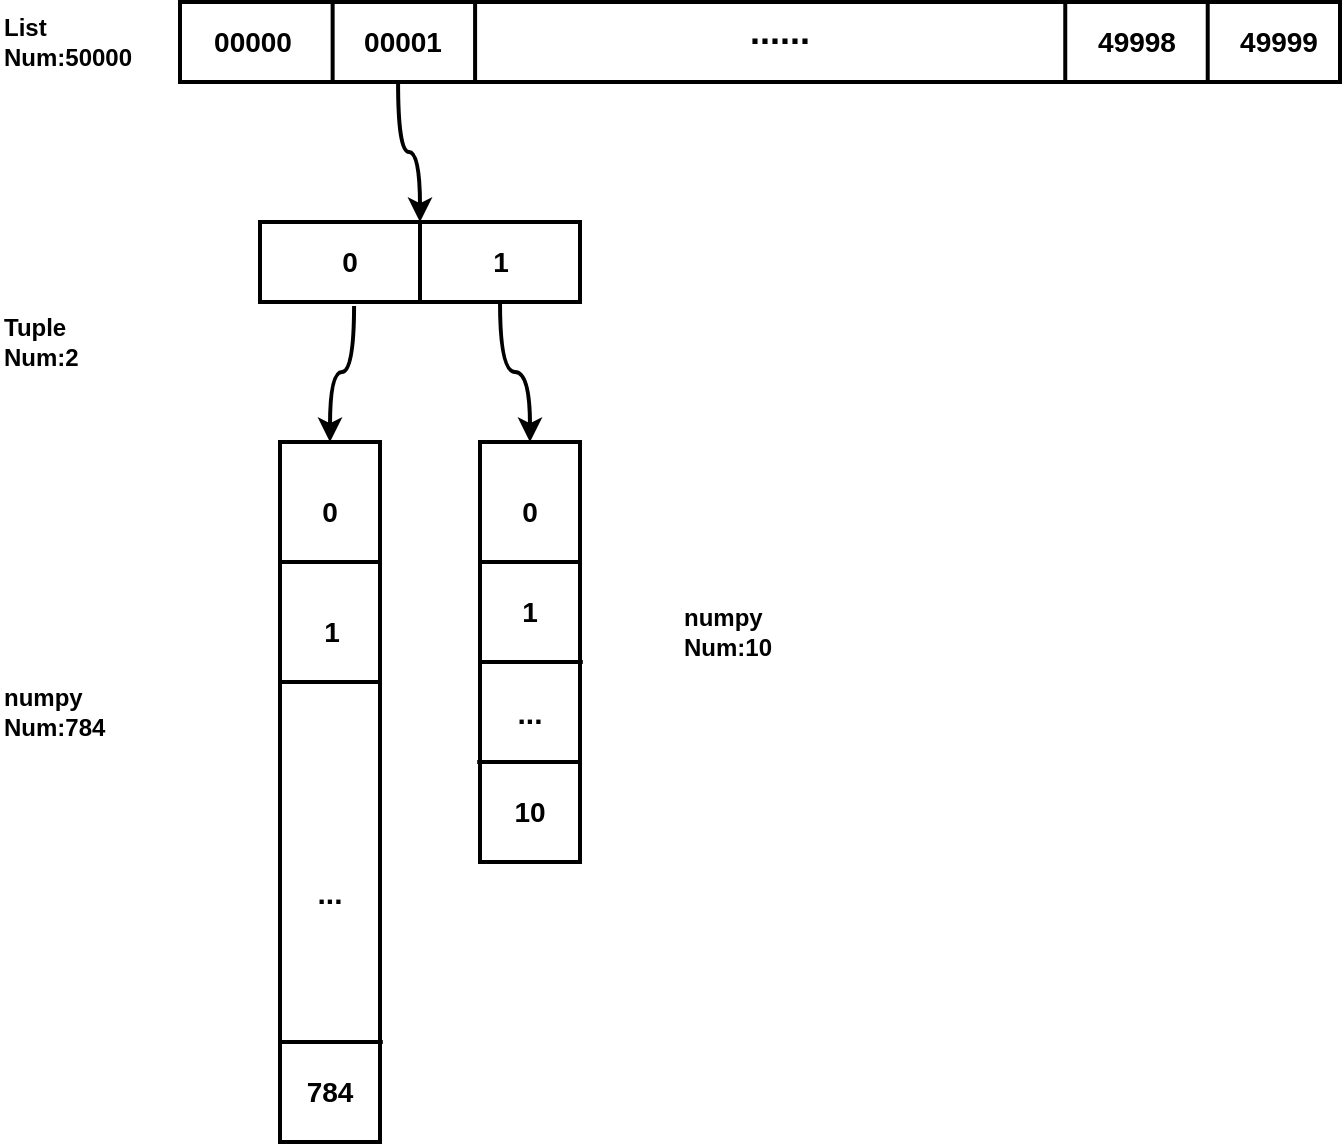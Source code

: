 <mxfile version="27.2.0">
  <diagram name="第 1 页" id="a-qAF57k8_4oPYb_Egr2">
    <mxGraphModel dx="407" dy="772" grid="1" gridSize="10" guides="1" tooltips="1" connect="1" arrows="1" fold="1" page="1" pageScale="1" pageWidth="827" pageHeight="1169" math="1" shadow="0" adaptiveColors="auto">
      <root>
        <mxCell id="0" />
        <mxCell id="1" parent="0" />
        <mxCell id="-_Peau9tZIeJQPuD8JJ9-6" value="" style="group" vertex="1" connectable="0" parent="1">
          <mxGeometry x="1020" y="50" width="580" height="40" as="geometry" />
        </mxCell>
        <mxCell id="-_Peau9tZIeJQPuD8JJ9-1" value="" style="rounded=0;whiteSpace=wrap;html=1;strokeWidth=2;" vertex="1" parent="-_Peau9tZIeJQPuD8JJ9-6">
          <mxGeometry width="580" height="40" as="geometry" />
        </mxCell>
        <mxCell id="-_Peau9tZIeJQPuD8JJ9-2" value="" style="line;strokeWidth=2;direction=south;html=1;" vertex="1" parent="-_Peau9tZIeJQPuD8JJ9-6">
          <mxGeometry x="71.228" width="10.175" height="40" as="geometry" />
        </mxCell>
        <mxCell id="-_Peau9tZIeJQPuD8JJ9-3" value="" style="line;strokeWidth=2;direction=south;html=1;" vertex="1" parent="-_Peau9tZIeJQPuD8JJ9-6">
          <mxGeometry x="142.456" width="10.175" height="40" as="geometry" />
        </mxCell>
        <mxCell id="-_Peau9tZIeJQPuD8JJ9-4" value="" style="line;strokeWidth=2;direction=south;html=1;" vertex="1" parent="-_Peau9tZIeJQPuD8JJ9-6">
          <mxGeometry x="508.772" width="10.175" height="40" as="geometry" />
        </mxCell>
        <mxCell id="-_Peau9tZIeJQPuD8JJ9-5" value="" style="line;strokeWidth=2;direction=south;html=1;" vertex="1" parent="-_Peau9tZIeJQPuD8JJ9-6">
          <mxGeometry x="437.544" width="10.175" height="40" as="geometry" />
        </mxCell>
        <mxCell id="-_Peau9tZIeJQPuD8JJ9-7" value="&lt;font style=&quot;font-size: 14px;&quot;&gt;&lt;b&gt;00000&lt;/b&gt;&lt;/font&gt;" style="text;html=1;align=center;verticalAlign=middle;whiteSpace=wrap;rounded=0;" vertex="1" parent="-_Peau9tZIeJQPuD8JJ9-6">
          <mxGeometry x="6.105" y="5" width="61.053" height="30" as="geometry" />
        </mxCell>
        <mxCell id="-_Peau9tZIeJQPuD8JJ9-15" value="&lt;font style=&quot;font-size: 14px;&quot;&gt;&lt;b&gt;00001&lt;/b&gt;&lt;/font&gt;" style="text;html=1;align=center;verticalAlign=middle;whiteSpace=wrap;rounded=0;" vertex="1" parent="-_Peau9tZIeJQPuD8JJ9-6">
          <mxGeometry x="81.404" y="5" width="61.053" height="30" as="geometry" />
        </mxCell>
        <mxCell id="-_Peau9tZIeJQPuD8JJ9-16" value="&lt;font style=&quot;font-size: 14px;&quot;&gt;&lt;b&gt;49998&lt;/b&gt;&lt;/font&gt;" style="text;html=1;align=center;verticalAlign=middle;whiteSpace=wrap;rounded=0;" vertex="1" parent="-_Peau9tZIeJQPuD8JJ9-6">
          <mxGeometry x="447.719" y="5" width="61.053" height="30" as="geometry" />
        </mxCell>
        <mxCell id="-_Peau9tZIeJQPuD8JJ9-17" value="&lt;font style=&quot;font-size: 14px;&quot;&gt;&lt;b&gt;49999&lt;/b&gt;&lt;/font&gt;" style="text;html=1;align=center;verticalAlign=middle;whiteSpace=wrap;rounded=0;" vertex="1" parent="-_Peau9tZIeJQPuD8JJ9-6">
          <mxGeometry x="518.947" y="5" width="61.053" height="30" as="geometry" />
        </mxCell>
        <mxCell id="-_Peau9tZIeJQPuD8JJ9-18" value="&lt;b style=&quot;font-size: 18px;&quot;&gt;......&lt;/b&gt;" style="text;html=1;align=center;verticalAlign=middle;whiteSpace=wrap;rounded=0;" vertex="1" parent="-_Peau9tZIeJQPuD8JJ9-6">
          <mxGeometry x="270" width="60" height="30" as="geometry" />
        </mxCell>
        <mxCell id="-_Peau9tZIeJQPuD8JJ9-19" value="&lt;b&gt;List&lt;/b&gt;&lt;div&gt;&lt;b&gt;Num:50000&lt;/b&gt;&lt;/div&gt;" style="text;html=1;align=left;verticalAlign=middle;whiteSpace=wrap;rounded=0;strokeWidth=3;" vertex="1" parent="1">
          <mxGeometry x="930" y="55" width="60" height="30" as="geometry" />
        </mxCell>
        <mxCell id="-_Peau9tZIeJQPuD8JJ9-34" value="&lt;b&gt;Tuple&lt;/b&gt;&lt;br&gt;&lt;div&gt;&lt;b&gt;Num:2&lt;/b&gt;&lt;/div&gt;" style="text;html=1;align=left;verticalAlign=middle;whiteSpace=wrap;rounded=0;strokeWidth=3;" vertex="1" parent="1">
          <mxGeometry x="930" y="205" width="60" height="30" as="geometry" />
        </mxCell>
        <mxCell id="-_Peau9tZIeJQPuD8JJ9-35" value="" style="endArrow=none;html=1;rounded=0;entryX=0.188;entryY=0.988;entryDx=0;entryDy=0;entryPerimeter=0;exitX=0;exitY=0.5;exitDx=0;exitDy=0;exitPerimeter=0;edgeStyle=orthogonalEdgeStyle;curved=1;strokeWidth=2;endFill=0;startArrow=classic;startFill=1;" edge="1" parent="1" source="-_Peau9tZIeJQPuD8JJ9-23" target="-_Peau9tZIeJQPuD8JJ9-1">
          <mxGeometry width="50" height="50" relative="1" as="geometry">
            <mxPoint x="1080" y="170" as="sourcePoint" />
            <mxPoint x="1130" y="120" as="targetPoint" />
          </mxGeometry>
        </mxCell>
        <mxCell id="-_Peau9tZIeJQPuD8JJ9-36" value="" style="rounded=0;whiteSpace=wrap;html=1;strokeWidth=2;" vertex="1" parent="1">
          <mxGeometry x="1070" y="270" width="50" height="350" as="geometry" />
        </mxCell>
        <mxCell id="-_Peau9tZIeJQPuD8JJ9-38" value="" style="rounded=0;whiteSpace=wrap;html=1;strokeWidth=2;" vertex="1" parent="1">
          <mxGeometry x="1170" y="270" width="50" height="210" as="geometry" />
        </mxCell>
        <mxCell id="-_Peau9tZIeJQPuD8JJ9-39" value="" style="endArrow=none;html=1;rounded=0;strokeWidth=2;" edge="1" parent="1">
          <mxGeometry width="50" height="50" relative="1" as="geometry">
            <mxPoint x="1120.7" y="330" as="sourcePoint" />
            <mxPoint x="1069.3" y="330" as="targetPoint" />
            <Array as="points">
              <mxPoint x="1090.7" y="330" />
              <mxPoint x="1069.3" y="330" />
            </Array>
          </mxGeometry>
        </mxCell>
        <mxCell id="-_Peau9tZIeJQPuD8JJ9-40" value="" style="endArrow=none;html=1;rounded=0;strokeWidth=2;" edge="1" parent="1">
          <mxGeometry width="50" height="50" relative="1" as="geometry">
            <mxPoint x="1120.7" y="390" as="sourcePoint" />
            <mxPoint x="1069.3" y="390" as="targetPoint" />
            <Array as="points">
              <mxPoint x="1069.3" y="390" />
            </Array>
          </mxGeometry>
        </mxCell>
        <mxCell id="-_Peau9tZIeJQPuD8JJ9-41" value="" style="endArrow=none;html=1;rounded=0;strokeWidth=2;" edge="1" parent="1">
          <mxGeometry width="50" height="50" relative="1" as="geometry">
            <mxPoint x="1121.4" y="570" as="sourcePoint" />
            <mxPoint x="1070" y="570" as="targetPoint" />
            <Array as="points">
              <mxPoint x="1070" y="570" />
            </Array>
          </mxGeometry>
        </mxCell>
        <mxCell id="-_Peau9tZIeJQPuD8JJ9-43" value="" style="endArrow=none;html=1;rounded=0;strokeWidth=2;" edge="1" parent="1">
          <mxGeometry width="50" height="50" relative="1" as="geometry">
            <mxPoint x="1220.7" y="330" as="sourcePoint" />
            <mxPoint x="1169.3" y="330" as="targetPoint" />
            <Array as="points">
              <mxPoint x="1169.3" y="330" />
            </Array>
          </mxGeometry>
        </mxCell>
        <mxCell id="-_Peau9tZIeJQPuD8JJ9-44" value="" style="endArrow=none;html=1;rounded=0;strokeWidth=2;" edge="1" parent="1">
          <mxGeometry width="50" height="50" relative="1" as="geometry">
            <mxPoint x="1221.4" y="380" as="sourcePoint" />
            <mxPoint x="1170" y="380" as="targetPoint" />
            <Array as="points">
              <mxPoint x="1170" y="380" />
            </Array>
          </mxGeometry>
        </mxCell>
        <mxCell id="-_Peau9tZIeJQPuD8JJ9-46" value="" style="endArrow=none;html=1;rounded=0;strokeWidth=2;" edge="1" parent="1">
          <mxGeometry width="50" height="50" relative="1" as="geometry">
            <mxPoint x="1220" y="430" as="sourcePoint" />
            <mxPoint x="1168.6" y="430" as="targetPoint" />
            <Array as="points">
              <mxPoint x="1168.6" y="430" />
            </Array>
          </mxGeometry>
        </mxCell>
        <mxCell id="-_Peau9tZIeJQPuD8JJ9-58" value="&lt;font style=&quot;font-size: 14px;&quot;&gt;&lt;b&gt;784&lt;/b&gt;&lt;/font&gt;" style="text;html=1;align=center;verticalAlign=middle;whiteSpace=wrap;rounded=0;" vertex="1" parent="1">
          <mxGeometry x="1075" y="580" width="40" height="30" as="geometry" />
        </mxCell>
        <mxCell id="-_Peau9tZIeJQPuD8JJ9-59" value="&lt;font style=&quot;font-size: 14px;&quot;&gt;&lt;b&gt;1&lt;/b&gt;&lt;/font&gt;" style="text;html=1;align=center;verticalAlign=middle;whiteSpace=wrap;rounded=0;" vertex="1" parent="1">
          <mxGeometry x="1076" y="350" width="40" height="30" as="geometry" />
        </mxCell>
        <mxCell id="-_Peau9tZIeJQPuD8JJ9-60" value="&lt;font style=&quot;font-size: 14px;&quot;&gt;&lt;b&gt;0&lt;/b&gt;&lt;/font&gt;" style="text;html=1;align=center;verticalAlign=middle;whiteSpace=wrap;rounded=0;" vertex="1" parent="1">
          <mxGeometry x="1075" y="290" width="40" height="30" as="geometry" />
        </mxCell>
        <mxCell id="-_Peau9tZIeJQPuD8JJ9-62" value="&lt;font style=&quot;font-size: 14px;&quot;&gt;&lt;b&gt;0&lt;/b&gt;&lt;/font&gt;" style="text;html=1;align=center;verticalAlign=middle;whiteSpace=wrap;rounded=0;" vertex="1" parent="1">
          <mxGeometry x="1175" y="290" width="40" height="30" as="geometry" />
        </mxCell>
        <mxCell id="-_Peau9tZIeJQPuD8JJ9-63" value="&lt;font style=&quot;font-size: 14px;&quot;&gt;&lt;b&gt;1&lt;/b&gt;&lt;/font&gt;" style="text;html=1;align=center;verticalAlign=middle;whiteSpace=wrap;rounded=0;" vertex="1" parent="1">
          <mxGeometry x="1175" y="340" width="40" height="30" as="geometry" />
        </mxCell>
        <mxCell id="-_Peau9tZIeJQPuD8JJ9-64" value="&lt;font style=&quot;font-size: 14px;&quot;&gt;&lt;b&gt;10&lt;/b&gt;&lt;/font&gt;" style="text;html=1;align=center;verticalAlign=middle;whiteSpace=wrap;rounded=0;" vertex="1" parent="1">
          <mxGeometry x="1175" y="440" width="40" height="30" as="geometry" />
        </mxCell>
        <mxCell id="-_Peau9tZIeJQPuD8JJ9-66" value="" style="endArrow=none;html=1;rounded=0;entryX=0.294;entryY=1.05;entryDx=0;entryDy=0;entryPerimeter=0;exitX=0.5;exitY=0;exitDx=0;exitDy=0;edgeStyle=orthogonalEdgeStyle;curved=1;strokeWidth=2;endFill=0;startArrow=classic;startFill=1;" edge="1" parent="1" source="-_Peau9tZIeJQPuD8JJ9-36" target="-_Peau9tZIeJQPuD8JJ9-22">
          <mxGeometry width="50" height="50" relative="1" as="geometry">
            <mxPoint x="931" y="560" as="sourcePoint" />
            <mxPoint x="920" y="450" as="targetPoint" />
          </mxGeometry>
        </mxCell>
        <mxCell id="-_Peau9tZIeJQPuD8JJ9-70" value="" style="endArrow=none;html=1;rounded=0;entryX=0.75;entryY=1;entryDx=0;entryDy=0;exitX=0.5;exitY=0;exitDx=0;exitDy=0;edgeStyle=orthogonalEdgeStyle;curved=1;strokeWidth=2;endFill=0;startArrow=classic;startFill=1;" edge="1" parent="1" source="-_Peau9tZIeJQPuD8JJ9-38" target="-_Peau9tZIeJQPuD8JJ9-22">
          <mxGeometry width="50" height="50" relative="1" as="geometry">
            <mxPoint x="1241" y="293" as="sourcePoint" />
            <mxPoint x="1301" y="205" as="targetPoint" />
          </mxGeometry>
        </mxCell>
        <mxCell id="-_Peau9tZIeJQPuD8JJ9-71" value="&lt;font style=&quot;font-size: 15px;&quot;&gt;&lt;b&gt;...&lt;/b&gt;&lt;/font&gt;" style="text;html=1;align=center;verticalAlign=middle;whiteSpace=wrap;rounded=0;" vertex="1" parent="1">
          <mxGeometry x="1075" y="480" width="40" height="30" as="geometry" />
        </mxCell>
        <mxCell id="-_Peau9tZIeJQPuD8JJ9-72" value="&lt;font style=&quot;font-size: 15px;&quot;&gt;&lt;b&gt;...&lt;/b&gt;&lt;/font&gt;" style="text;html=1;align=center;verticalAlign=middle;whiteSpace=wrap;rounded=0;" vertex="1" parent="1">
          <mxGeometry x="1175" y="390" width="40" height="30" as="geometry" />
        </mxCell>
        <mxCell id="-_Peau9tZIeJQPuD8JJ9-73" value="&lt;b&gt;numpy&lt;/b&gt;&lt;br&gt;&lt;div&gt;&lt;b&gt;Num:784&lt;/b&gt;&lt;/div&gt;" style="text;html=1;align=left;verticalAlign=middle;whiteSpace=wrap;rounded=0;strokeWidth=3;" vertex="1" parent="1">
          <mxGeometry x="930" y="390" width="60" height="30" as="geometry" />
        </mxCell>
        <mxCell id="-_Peau9tZIeJQPuD8JJ9-74" value="&lt;b&gt;numpy&lt;/b&gt;&lt;br&gt;&lt;div&gt;&lt;b&gt;Num:10&lt;/b&gt;&lt;/div&gt;" style="text;html=1;align=left;verticalAlign=middle;whiteSpace=wrap;rounded=0;strokeWidth=3;" vertex="1" parent="1">
          <mxGeometry x="1270" y="350" width="60" height="30" as="geometry" />
        </mxCell>
        <mxCell id="-_Peau9tZIeJQPuD8JJ9-75" value="" style="group" vertex="1" connectable="0" parent="1">
          <mxGeometry x="1060" y="160" width="160" height="40" as="geometry" />
        </mxCell>
        <mxCell id="-_Peau9tZIeJQPuD8JJ9-22" value="" style="rounded=0;whiteSpace=wrap;html=1;strokeWidth=2;" vertex="1" parent="-_Peau9tZIeJQPuD8JJ9-75">
          <mxGeometry width="160" height="40" as="geometry" />
        </mxCell>
        <mxCell id="-_Peau9tZIeJQPuD8JJ9-23" value="" style="line;strokeWidth=2;direction=south;html=1;" vertex="1" parent="-_Peau9tZIeJQPuD8JJ9-75">
          <mxGeometry x="78.599" width="2.807" height="40" as="geometry" />
        </mxCell>
        <mxCell id="-_Peau9tZIeJQPuD8JJ9-32" value="&lt;font style=&quot;font-size: 14px;&quot;&gt;&lt;b&gt;0&lt;/b&gt;&lt;/font&gt;" style="text;html=1;align=center;verticalAlign=middle;whiteSpace=wrap;rounded=0;" vertex="1" parent="-_Peau9tZIeJQPuD8JJ9-75">
          <mxGeometry x="10" y="5" width="70" height="30" as="geometry" />
        </mxCell>
        <mxCell id="-_Peau9tZIeJQPuD8JJ9-33" value="&lt;span style=&quot;font-size: 14px;&quot;&gt;&lt;b&gt;1&lt;/b&gt;&lt;/span&gt;" style="text;html=1;align=center;verticalAlign=middle;whiteSpace=wrap;rounded=0;" vertex="1" parent="-_Peau9tZIeJQPuD8JJ9-75">
          <mxGeometry x="90" y="5" width="61.053" height="30" as="geometry" />
        </mxCell>
      </root>
    </mxGraphModel>
  </diagram>
</mxfile>
